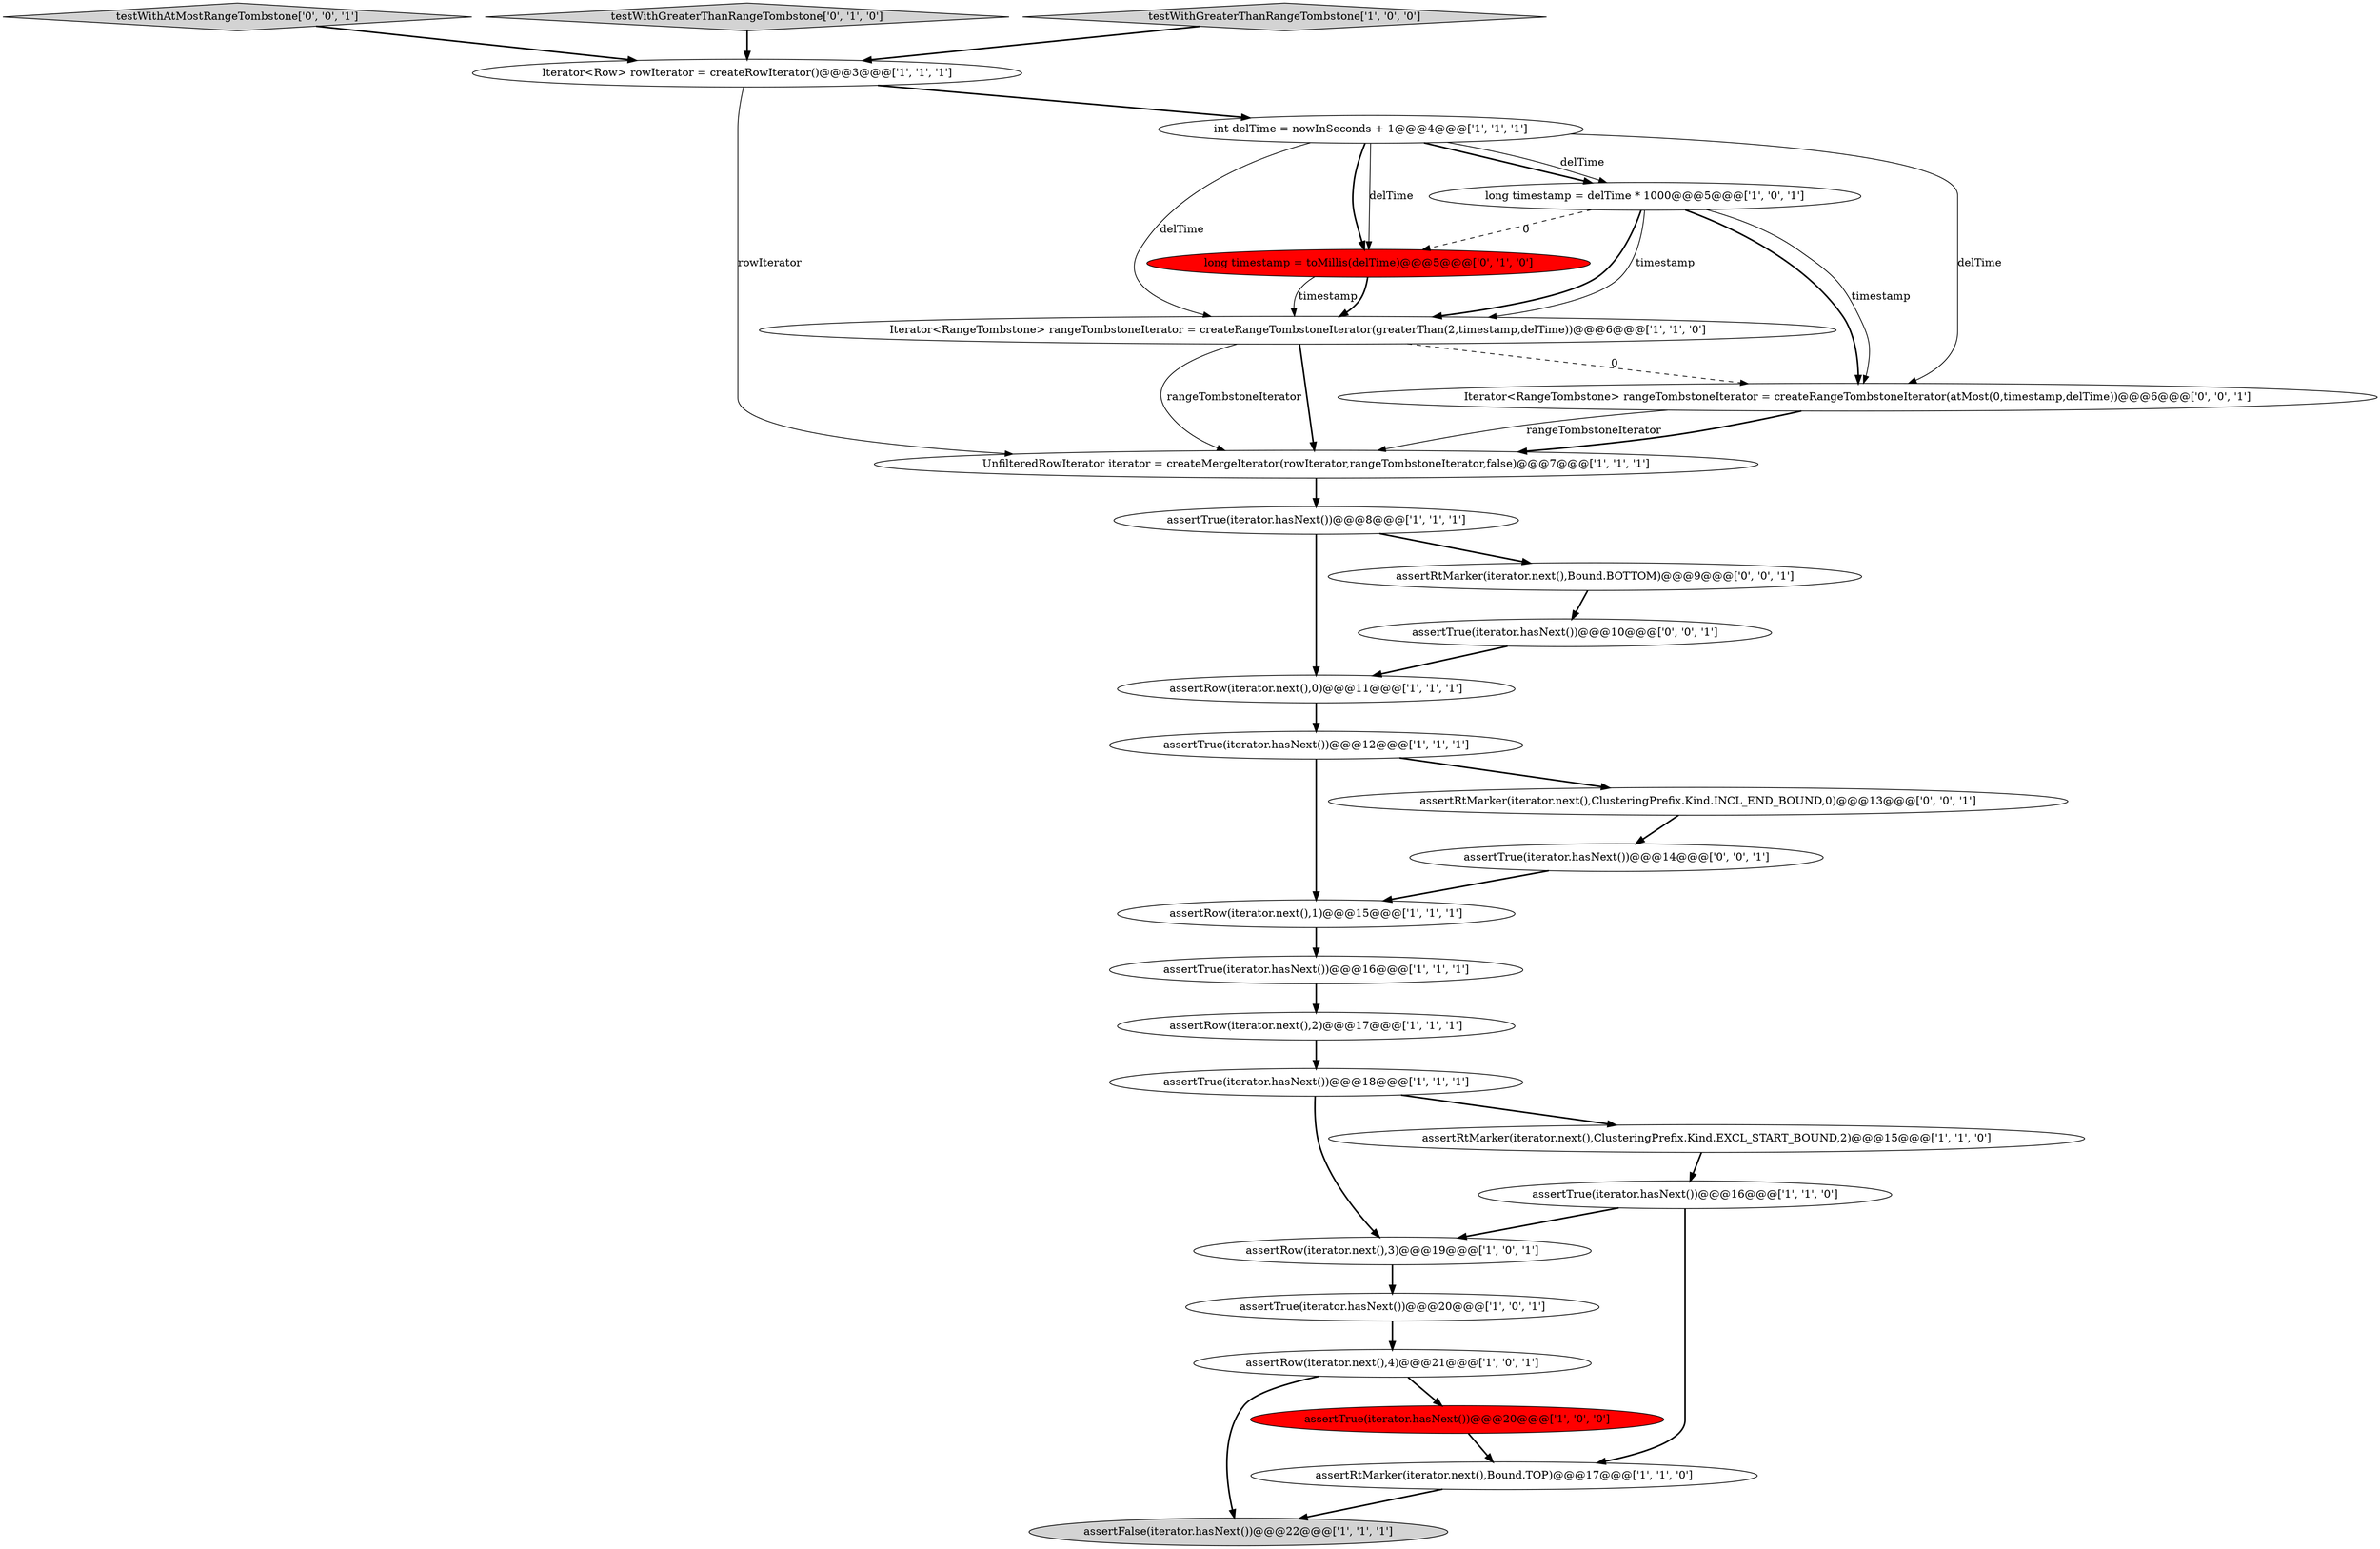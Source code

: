 digraph {
24 [style = filled, label = "testWithAtMostRangeTombstone['0', '0', '1']", fillcolor = lightgray, shape = diamond image = "AAA0AAABBB3BBB"];
4 [style = filled, label = "assertTrue(iterator.hasNext())@@@12@@@['1', '1', '1']", fillcolor = white, shape = ellipse image = "AAA0AAABBB1BBB"];
7 [style = filled, label = "UnfilteredRowIterator iterator = createMergeIterator(rowIterator,rangeTombstoneIterator,false)@@@7@@@['1', '1', '1']", fillcolor = white, shape = ellipse image = "AAA0AAABBB1BBB"];
14 [style = filled, label = "long timestamp = delTime * 1000@@@5@@@['1', '0', '1']", fillcolor = white, shape = ellipse image = "AAA0AAABBB1BBB"];
3 [style = filled, label = "assertTrue(iterator.hasNext())@@@20@@@['1', '0', '0']", fillcolor = red, shape = ellipse image = "AAA1AAABBB1BBB"];
9 [style = filled, label = "assertRow(iterator.next(),3)@@@19@@@['1', '0', '1']", fillcolor = white, shape = ellipse image = "AAA0AAABBB1BBB"];
18 [style = filled, label = "assertRtMarker(iterator.next(),ClusteringPrefix.Kind.EXCL_START_BOUND,2)@@@15@@@['1', '1', '0']", fillcolor = white, shape = ellipse image = "AAA0AAABBB1BBB"];
19 [style = filled, label = "assertRow(iterator.next(),0)@@@11@@@['1', '1', '1']", fillcolor = white, shape = ellipse image = "AAA0AAABBB1BBB"];
1 [style = filled, label = "assertTrue(iterator.hasNext())@@@18@@@['1', '1', '1']", fillcolor = white, shape = ellipse image = "AAA0AAABBB1BBB"];
21 [style = filled, label = "testWithGreaterThanRangeTombstone['0', '1', '0']", fillcolor = lightgray, shape = diamond image = "AAA0AAABBB2BBB"];
12 [style = filled, label = "assertRow(iterator.next(),2)@@@17@@@['1', '1', '1']", fillcolor = white, shape = ellipse image = "AAA0AAABBB1BBB"];
23 [style = filled, label = "assertRtMarker(iterator.next(),Bound.BOTTOM)@@@9@@@['0', '0', '1']", fillcolor = white, shape = ellipse image = "AAA0AAABBB3BBB"];
13 [style = filled, label = "assertFalse(iterator.hasNext())@@@22@@@['1', '1', '1']", fillcolor = lightgray, shape = ellipse image = "AAA0AAABBB1BBB"];
8 [style = filled, label = "assertTrue(iterator.hasNext())@@@16@@@['1', '1', '0']", fillcolor = white, shape = ellipse image = "AAA0AAABBB1BBB"];
15 [style = filled, label = "int delTime = nowInSeconds + 1@@@4@@@['1', '1', '1']", fillcolor = white, shape = ellipse image = "AAA0AAABBB1BBB"];
11 [style = filled, label = "assertTrue(iterator.hasNext())@@@8@@@['1', '1', '1']", fillcolor = white, shape = ellipse image = "AAA0AAABBB1BBB"];
17 [style = filled, label = "assertTrue(iterator.hasNext())@@@16@@@['1', '1', '1']", fillcolor = white, shape = ellipse image = "AAA0AAABBB1BBB"];
0 [style = filled, label = "Iterator<RangeTombstone> rangeTombstoneIterator = createRangeTombstoneIterator(greaterThan(2,timestamp,delTime))@@@6@@@['1', '1', '0']", fillcolor = white, shape = ellipse image = "AAA0AAABBB1BBB"];
22 [style = filled, label = "long timestamp = toMillis(delTime)@@@5@@@['0', '1', '0']", fillcolor = red, shape = ellipse image = "AAA1AAABBB2BBB"];
27 [style = filled, label = "assertTrue(iterator.hasNext())@@@14@@@['0', '0', '1']", fillcolor = white, shape = ellipse image = "AAA0AAABBB3BBB"];
16 [style = filled, label = "testWithGreaterThanRangeTombstone['1', '0', '0']", fillcolor = lightgray, shape = diamond image = "AAA0AAABBB1BBB"];
5 [style = filled, label = "assertRow(iterator.next(),1)@@@15@@@['1', '1', '1']", fillcolor = white, shape = ellipse image = "AAA0AAABBB1BBB"];
10 [style = filled, label = "Iterator<Row> rowIterator = createRowIterator()@@@3@@@['1', '1', '1']", fillcolor = white, shape = ellipse image = "AAA0AAABBB1BBB"];
25 [style = filled, label = "assertTrue(iterator.hasNext())@@@10@@@['0', '0', '1']", fillcolor = white, shape = ellipse image = "AAA0AAABBB3BBB"];
20 [style = filled, label = "assertRow(iterator.next(),4)@@@21@@@['1', '0', '1']", fillcolor = white, shape = ellipse image = "AAA0AAABBB1BBB"];
26 [style = filled, label = "assertRtMarker(iterator.next(),ClusteringPrefix.Kind.INCL_END_BOUND,0)@@@13@@@['0', '0', '1']", fillcolor = white, shape = ellipse image = "AAA0AAABBB3BBB"];
6 [style = filled, label = "assertTrue(iterator.hasNext())@@@20@@@['1', '0', '1']", fillcolor = white, shape = ellipse image = "AAA0AAABBB1BBB"];
2 [style = filled, label = "assertRtMarker(iterator.next(),Bound.TOP)@@@17@@@['1', '1', '0']", fillcolor = white, shape = ellipse image = "AAA0AAABBB1BBB"];
28 [style = filled, label = "Iterator<RangeTombstone> rangeTombstoneIterator = createRangeTombstoneIterator(atMost(0,timestamp,delTime))@@@6@@@['0', '0', '1']", fillcolor = white, shape = ellipse image = "AAA0AAABBB3BBB"];
24->10 [style = bold, label=""];
21->10 [style = bold, label=""];
23->25 [style = bold, label=""];
7->11 [style = bold, label=""];
20->13 [style = bold, label=""];
10->15 [style = bold, label=""];
15->14 [style = bold, label=""];
16->10 [style = bold, label=""];
28->7 [style = bold, label=""];
4->26 [style = bold, label=""];
14->22 [style = dashed, label="0"];
1->18 [style = bold, label=""];
14->28 [style = bold, label=""];
15->28 [style = solid, label="delTime"];
20->3 [style = bold, label=""];
11->19 [style = bold, label=""];
0->28 [style = dashed, label="0"];
5->17 [style = bold, label=""];
12->1 [style = bold, label=""];
15->0 [style = solid, label="delTime"];
1->9 [style = bold, label=""];
15->22 [style = bold, label=""];
9->6 [style = bold, label=""];
2->13 [style = bold, label=""];
0->7 [style = bold, label=""];
6->20 [style = bold, label=""];
26->27 [style = bold, label=""];
14->28 [style = solid, label="timestamp"];
17->12 [style = bold, label=""];
22->0 [style = solid, label="timestamp"];
22->0 [style = bold, label=""];
14->0 [style = bold, label=""];
3->2 [style = bold, label=""];
8->2 [style = bold, label=""];
10->7 [style = solid, label="rowIterator"];
14->0 [style = solid, label="timestamp"];
25->19 [style = bold, label=""];
8->9 [style = bold, label=""];
28->7 [style = solid, label="rangeTombstoneIterator"];
15->22 [style = solid, label="delTime"];
0->7 [style = solid, label="rangeTombstoneIterator"];
18->8 [style = bold, label=""];
19->4 [style = bold, label=""];
27->5 [style = bold, label=""];
11->23 [style = bold, label=""];
4->5 [style = bold, label=""];
15->14 [style = solid, label="delTime"];
}

